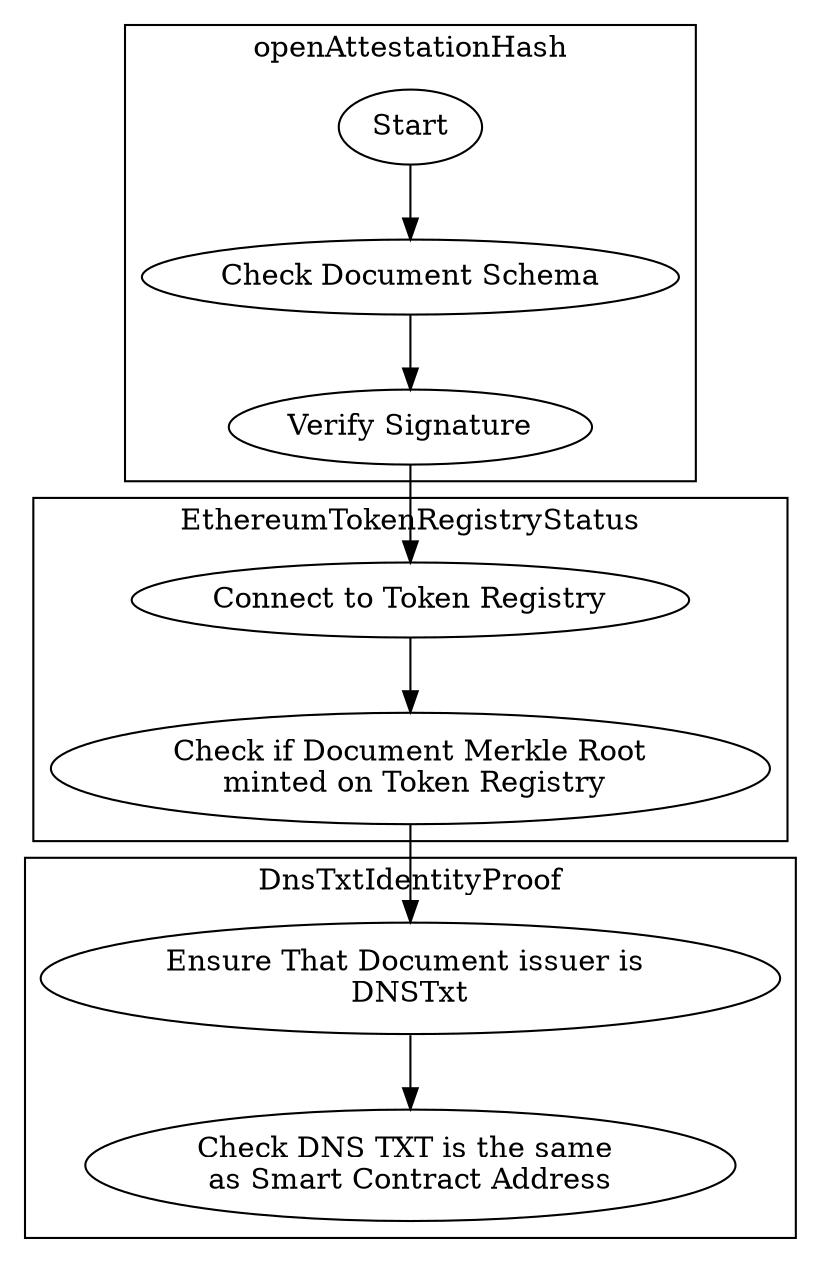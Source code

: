 

digraph g {

    subgraph cluster_Hash_Check {

        label = "openAttestationHash"
        URL = "https://github.com/Open-Attestation/oa-verify/blob/master/src/verifiers/documentIntegrity/hash/openAttestationHash.ts#:~:text=const%20verify"
        HashCheckStart [label="Start"]
        HashCheckSchema [label="Check Document Schema"]
        HashCheckSignature [label = "Verify Signature"]
        HashCheckStart -> HashCheckSchema
        HashCheckSchema -> HashCheckSignature
    }

    subgraph cluster_Token_Check {

        //"EthereumTokenRegistryStatus"
        // Test Condition
        // V2 // return documentData.issuers.some((issuer) => "tokenRegistry" in issuer);
        // V3 // return document.openAttestationMetadata.proof.method === v3.Method.TokenRegistry;

        label = "EthereumTokenRegistryStatus"
        URL = "https://github.com/Open-Attestation/oa-verify/blob/master/src/verifiers/documentStatus/tokenRegistry/ethereumTokenRegistryStatus.ts#:~:text=const%20verify"
        // TokenCheckStart [label="Start"]
        // TokenCheckSchema [label="Check Document Schema"]
        // TokenCheckProof [label="Check If Document's proof is\n Token Registry"]
        TokenCheckConnect [label="Connect to Token Registry"]
        TokenCheckMint [label="Check if Document Merkle Root\n minted on Token Registry"]
        
        // HashCheckSignature -> TokenCheckSchema
        // TokenCheckSchema -> TokenCheckProof
        // HashCheckSignature -> TokenCheckProof
        // TokenCheckProof -> TokenCheckConnect
        HashCheckSignature -> TokenCheckConnect
        TokenCheckConnect -> TokenCheckMint
    }

    subgraph cluster_DnsTxt_Check {

        //"DnsTxtIdentityProof"
        // Test Condition
        // V2 // return (
        //     (issuer.documentStore || issuer.tokenRegistry || issuer.certificateStore) &&
        //     issuer.identityProof?.type === v2.IdentityProofType.DNSTxt
        //   );
        // V3 // return document.openAttestationMetadata.identityProof.type === v3.IdentityProofType.DNSTxt;

        label = "DnsTxtIdentityProof"
        URL = "https://github.com/Open-Attestation/oa-verify/blob/master/src/verifiers/issuerIdentity/dnsTxt/openAttestationDnsTxt.ts#:~:text=const%20verify"
        // DNSTxtStart [label="Start"]
        // DNSTxtSchema [label="Check Document Schema"]
        DNSTxtIssuer [label="Ensure That Document issuer is \nDNSTxt"]
        // DNSTxtProof [label="Check If Document's proof is \nDocumentStore, CertificateStore or \nTokenRegistry"]
        // DNSTxtEndpoint [label="Ensure that the DNS Location and \nSmart Contract Address Specified"]
        DNSTxtRevoked [label="Check DNS TXT is the same \nas Smart Contract Address"]
        
        // TokenCheckMint -> DNSTxtSchema
        // DNSTxtSchema -> DNSTxtIssuer
        TokenCheckMint -> DNSTxtIssuer
        // DNSTxtIssuer -> DNSTxtProof
        // DNSTxtProof -> DNSTxtEndpoint
        // DNSTxtEndpoint -> DNSTxtRevoked
        // DNSTxtProof -> DNSTxtRevoked
        DNSTxtIssuer -> DNSTxtRevoked
    }

}